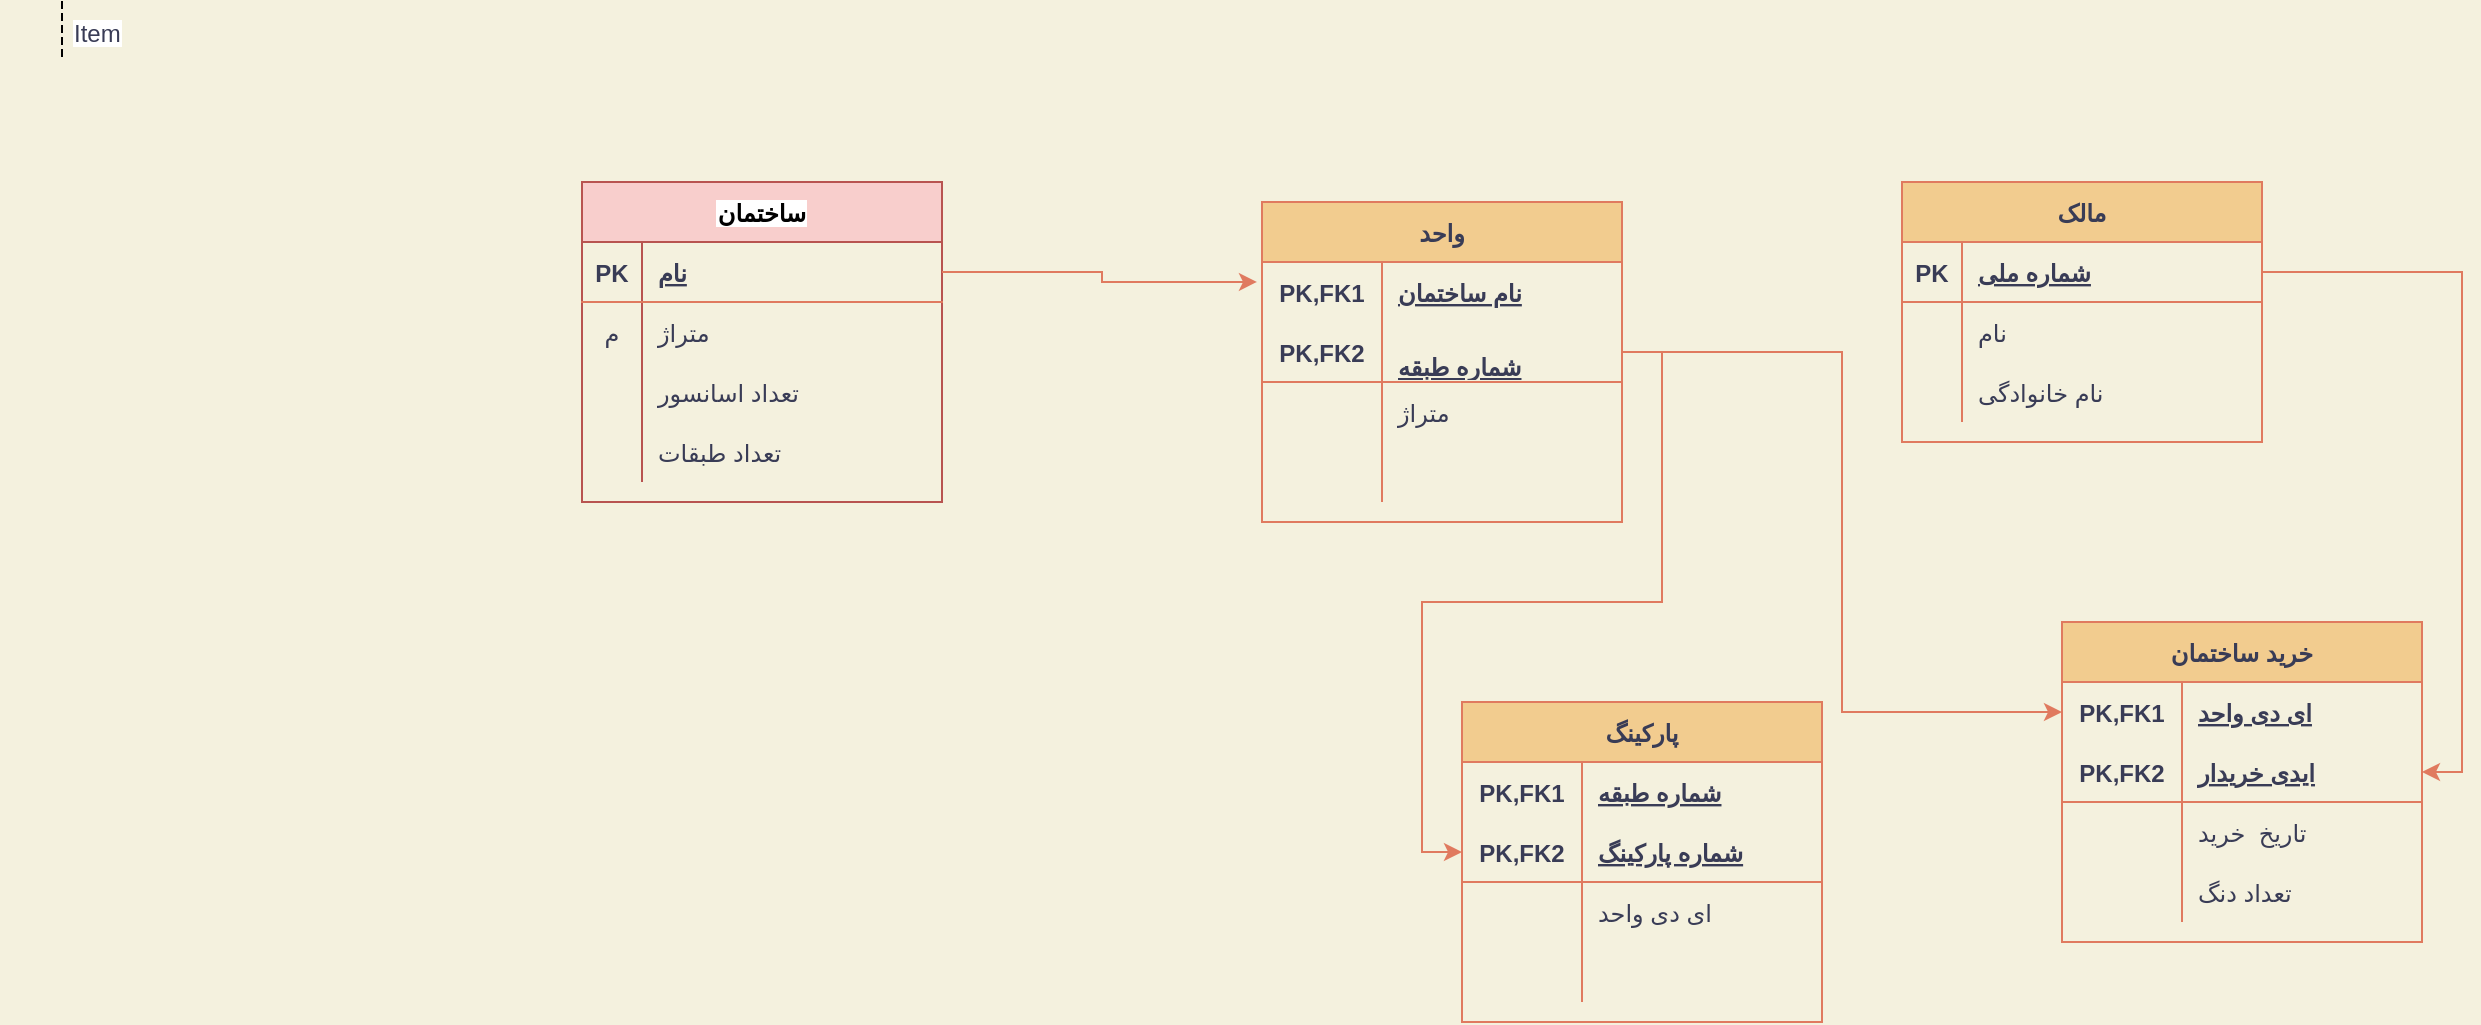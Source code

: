 <mxfile version="13.9.8" type="github">
  <diagram id="O9dZsdtczccSVJ54EmD-" name="Page-1">
    <mxGraphModel dx="1955" dy="1160" grid="1" gridSize="10" guides="1" tooltips="1" connect="1" arrows="1" fold="1" page="1" pageScale="1" pageWidth="850" pageHeight="1100" background="#F4F1DE" math="0" shadow="0">
      <root>
        <mxCell id="0" />
        <mxCell id="1" parent="0" />
        <mxCell id="uIhXe0ORPWUbSx18GIjx-66" value="ساختمان" style="shape=table;startSize=30;container=1;collapsible=1;childLayout=tableLayout;fixedRows=1;rowLines=0;fontStyle=1;align=center;resizeLast=1;fillColor=#f8cecc;strokeColor=#b85450;labelBackgroundColor=#ffffff;" vertex="1" parent="1">
          <mxGeometry x="310" y="160" width="180" height="160" as="geometry" />
        </mxCell>
        <mxCell id="uIhXe0ORPWUbSx18GIjx-67" value="" style="shape=partialRectangle;collapsible=0;dropTarget=0;pointerEvents=0;top=0;left=0;bottom=1;right=0;points=[[0,0.5],[1,0.5]];portConstraint=eastwest;fillColor=none;strokeColor=#E07A5F;fontColor=#393C56;" vertex="1" parent="uIhXe0ORPWUbSx18GIjx-66">
          <mxGeometry y="30" width="180" height="30" as="geometry" />
        </mxCell>
        <mxCell id="uIhXe0ORPWUbSx18GIjx-68" value="PK" style="shape=partialRectangle;connectable=0;top=0;left=0;bottom=0;right=0;fontStyle=1;overflow=hidden;fillColor=none;strokeColor=#E07A5F;fontColor=#393C56;" vertex="1" parent="uIhXe0ORPWUbSx18GIjx-67">
          <mxGeometry width="30" height="30" as="geometry" />
        </mxCell>
        <mxCell id="uIhXe0ORPWUbSx18GIjx-69" value="نام" style="shape=partialRectangle;connectable=0;top=0;left=0;bottom=0;right=0;align=left;spacingLeft=6;fontStyle=5;overflow=hidden;fillColor=none;strokeColor=#E07A5F;fontColor=#393C56;" vertex="1" parent="uIhXe0ORPWUbSx18GIjx-67">
          <mxGeometry x="30" width="150" height="30" as="geometry" />
        </mxCell>
        <mxCell id="uIhXe0ORPWUbSx18GIjx-70" value="" style="shape=partialRectangle;collapsible=0;dropTarget=0;pointerEvents=0;top=0;left=0;bottom=0;right=0;points=[[0,0.5],[1,0.5]];portConstraint=eastwest;fillColor=none;strokeColor=#E07A5F;fontColor=#393C56;" vertex="1" parent="uIhXe0ORPWUbSx18GIjx-66">
          <mxGeometry y="60" width="180" height="30" as="geometry" />
        </mxCell>
        <mxCell id="uIhXe0ORPWUbSx18GIjx-71" value="م" style="shape=partialRectangle;connectable=0;top=0;left=0;bottom=0;right=0;editable=1;overflow=hidden;fillColor=none;strokeColor=#E07A5F;fontColor=#393C56;" vertex="1" parent="uIhXe0ORPWUbSx18GIjx-70">
          <mxGeometry width="30" height="30" as="geometry" />
        </mxCell>
        <mxCell id="uIhXe0ORPWUbSx18GIjx-72" value="متراژ" style="shape=partialRectangle;connectable=0;top=0;left=0;bottom=0;right=0;align=left;spacingLeft=6;overflow=hidden;fillColor=none;strokeColor=#E07A5F;fontColor=#393C56;" vertex="1" parent="uIhXe0ORPWUbSx18GIjx-70">
          <mxGeometry x="30" width="150" height="30" as="geometry" />
        </mxCell>
        <mxCell id="uIhXe0ORPWUbSx18GIjx-73" value="" style="shape=partialRectangle;collapsible=0;dropTarget=0;pointerEvents=0;top=0;left=0;bottom=0;right=0;points=[[0,0.5],[1,0.5]];portConstraint=eastwest;fillColor=none;strokeColor=#E07A5F;fontColor=#393C56;" vertex="1" parent="uIhXe0ORPWUbSx18GIjx-66">
          <mxGeometry y="90" width="180" height="30" as="geometry" />
        </mxCell>
        <mxCell id="uIhXe0ORPWUbSx18GIjx-74" value="" style="shape=partialRectangle;connectable=0;top=0;left=0;bottom=0;right=0;editable=1;overflow=hidden;fillColor=none;strokeColor=#E07A5F;fontColor=#393C56;" vertex="1" parent="uIhXe0ORPWUbSx18GIjx-73">
          <mxGeometry width="30" height="30" as="geometry" />
        </mxCell>
        <mxCell id="uIhXe0ORPWUbSx18GIjx-75" value="تعداد اسانسور" style="shape=partialRectangle;connectable=0;top=0;left=0;bottom=0;right=0;align=left;spacingLeft=6;overflow=hidden;fillColor=none;strokeColor=#E07A5F;fontColor=#393C56;" vertex="1" parent="uIhXe0ORPWUbSx18GIjx-73">
          <mxGeometry x="30" width="150" height="30" as="geometry" />
        </mxCell>
        <mxCell id="uIhXe0ORPWUbSx18GIjx-76" value="" style="shape=partialRectangle;collapsible=0;dropTarget=0;pointerEvents=0;top=0;left=0;bottom=0;right=0;points=[[0,0.5],[1,0.5]];portConstraint=eastwest;fillColor=none;strokeColor=#E07A5F;fontColor=#393C56;" vertex="1" parent="uIhXe0ORPWUbSx18GIjx-66">
          <mxGeometry y="120" width="180" height="30" as="geometry" />
        </mxCell>
        <mxCell id="uIhXe0ORPWUbSx18GIjx-77" value="" style="shape=partialRectangle;connectable=0;top=0;left=0;bottom=0;right=0;editable=1;overflow=hidden;fillColor=none;strokeColor=#E07A5F;fontColor=#393C56;" vertex="1" parent="uIhXe0ORPWUbSx18GIjx-76">
          <mxGeometry width="30" height="30" as="geometry" />
        </mxCell>
        <mxCell id="uIhXe0ORPWUbSx18GIjx-78" value="تعداد طبقات" style="shape=partialRectangle;connectable=0;top=0;left=0;bottom=0;right=0;align=left;spacingLeft=6;overflow=hidden;fillColor=none;strokeColor=#E07A5F;fontColor=#393C56;" vertex="1" parent="uIhXe0ORPWUbSx18GIjx-76">
          <mxGeometry x="30" width="150" height="30" as="geometry" />
        </mxCell>
        <mxCell id="uIhXe0ORPWUbSx18GIjx-92" style="edgeStyle=orthogonalEdgeStyle;rounded=0;orthogonalLoop=1;jettySize=auto;html=1;exitX=1;exitY=0.5;exitDx=0;exitDy=0;entryX=-0.014;entryY=-0.667;entryDx=0;entryDy=0;labelBackgroundColor=#F4F1DE;strokeColor=#E07A5F;fontColor=#393C56;entryPerimeter=0;" edge="1" parent="1" source="uIhXe0ORPWUbSx18GIjx-67" target="uIhXe0ORPWUbSx18GIjx-110">
          <mxGeometry relative="1" as="geometry">
            <mxPoint x="610" y="265" as="targetPoint" />
          </mxGeometry>
        </mxCell>
        <mxCell id="uIhXe0ORPWUbSx18GIjx-93" value="مالک" style="shape=table;startSize=30;container=1;collapsible=1;childLayout=tableLayout;fixedRows=1;rowLines=0;fontStyle=1;align=center;resizeLast=1;fillColor=#F2CC8F;strokeColor=#E07A5F;fontColor=#393C56;" vertex="1" parent="1">
          <mxGeometry x="970" y="160" width="180" height="130" as="geometry" />
        </mxCell>
        <mxCell id="uIhXe0ORPWUbSx18GIjx-94" value="" style="shape=partialRectangle;collapsible=0;dropTarget=0;pointerEvents=0;fillColor=none;top=0;left=0;bottom=1;right=0;points=[[0,0.5],[1,0.5]];portConstraint=eastwest;strokeColor=#E07A5F;fontColor=#393C56;" vertex="1" parent="uIhXe0ORPWUbSx18GIjx-93">
          <mxGeometry y="30" width="180" height="30" as="geometry" />
        </mxCell>
        <mxCell id="uIhXe0ORPWUbSx18GIjx-95" value="PK" style="shape=partialRectangle;connectable=0;fillColor=none;top=0;left=0;bottom=0;right=0;fontStyle=1;overflow=hidden;strokeColor=#E07A5F;fontColor=#393C56;" vertex="1" parent="uIhXe0ORPWUbSx18GIjx-94">
          <mxGeometry width="30" height="30" as="geometry" />
        </mxCell>
        <mxCell id="uIhXe0ORPWUbSx18GIjx-96" value="شماره ملی" style="shape=partialRectangle;connectable=0;fillColor=none;top=0;left=0;bottom=0;right=0;align=left;spacingLeft=6;fontStyle=5;overflow=hidden;strokeColor=#E07A5F;fontColor=#393C56;" vertex="1" parent="uIhXe0ORPWUbSx18GIjx-94">
          <mxGeometry x="30" width="150" height="30" as="geometry" />
        </mxCell>
        <mxCell id="uIhXe0ORPWUbSx18GIjx-97" value="" style="shape=partialRectangle;collapsible=0;dropTarget=0;pointerEvents=0;fillColor=none;top=0;left=0;bottom=0;right=0;points=[[0,0.5],[1,0.5]];portConstraint=eastwest;strokeColor=#E07A5F;fontColor=#393C56;" vertex="1" parent="uIhXe0ORPWUbSx18GIjx-93">
          <mxGeometry y="60" width="180" height="30" as="geometry" />
        </mxCell>
        <mxCell id="uIhXe0ORPWUbSx18GIjx-98" value="" style="shape=partialRectangle;connectable=0;fillColor=none;top=0;left=0;bottom=0;right=0;editable=1;overflow=hidden;strokeColor=#E07A5F;fontColor=#393C56;" vertex="1" parent="uIhXe0ORPWUbSx18GIjx-97">
          <mxGeometry width="30" height="30" as="geometry" />
        </mxCell>
        <mxCell id="uIhXe0ORPWUbSx18GIjx-99" value="نام" style="shape=partialRectangle;connectable=0;fillColor=none;top=0;left=0;bottom=0;right=0;align=left;spacingLeft=6;overflow=hidden;strokeColor=#E07A5F;fontColor=#393C56;" vertex="1" parent="uIhXe0ORPWUbSx18GIjx-97">
          <mxGeometry x="30" width="150" height="30" as="geometry" />
        </mxCell>
        <mxCell id="uIhXe0ORPWUbSx18GIjx-100" value="" style="shape=partialRectangle;collapsible=0;dropTarget=0;pointerEvents=0;fillColor=none;top=0;left=0;bottom=0;right=0;points=[[0,0.5],[1,0.5]];portConstraint=eastwest;strokeColor=#E07A5F;fontColor=#393C56;" vertex="1" parent="uIhXe0ORPWUbSx18GIjx-93">
          <mxGeometry y="90" width="180" height="30" as="geometry" />
        </mxCell>
        <mxCell id="uIhXe0ORPWUbSx18GIjx-101" value="" style="shape=partialRectangle;connectable=0;fillColor=none;top=0;left=0;bottom=0;right=0;editable=1;overflow=hidden;strokeColor=#E07A5F;fontColor=#393C56;" vertex="1" parent="uIhXe0ORPWUbSx18GIjx-100">
          <mxGeometry width="30" height="30" as="geometry" />
        </mxCell>
        <mxCell id="uIhXe0ORPWUbSx18GIjx-102" value="نام خانوادگی" style="shape=partialRectangle;connectable=0;fillColor=none;top=0;left=0;bottom=0;right=0;align=left;spacingLeft=6;overflow=hidden;strokeColor=#E07A5F;fontColor=#393C56;" vertex="1" parent="uIhXe0ORPWUbSx18GIjx-100">
          <mxGeometry x="30" width="150" height="30" as="geometry" />
        </mxCell>
        <mxCell id="uIhXe0ORPWUbSx18GIjx-106" value="واحد" style="shape=table;startSize=30;container=1;collapsible=1;childLayout=tableLayout;fixedRows=1;rowLines=0;fontStyle=1;align=center;resizeLast=1;fillColor=#F2CC8F;strokeColor=#E07A5F;fontColor=#393C56;" vertex="1" parent="1">
          <mxGeometry x="650" y="170" width="180" height="160" as="geometry" />
        </mxCell>
        <mxCell id="uIhXe0ORPWUbSx18GIjx-107" value="" style="shape=partialRectangle;collapsible=0;dropTarget=0;pointerEvents=0;fillColor=none;top=0;left=0;bottom=0;right=0;points=[[0,0.5],[1,0.5]];portConstraint=eastwest;strokeColor=#E07A5F;fontColor=#393C56;" vertex="1" parent="uIhXe0ORPWUbSx18GIjx-106">
          <mxGeometry y="30" width="180" height="30" as="geometry" />
        </mxCell>
        <mxCell id="uIhXe0ORPWUbSx18GIjx-108" value="PK,FK1" style="shape=partialRectangle;connectable=0;fillColor=none;top=0;left=0;bottom=0;right=0;fontStyle=1;overflow=hidden;strokeColor=#E07A5F;fontColor=#393C56;" vertex="1" parent="uIhXe0ORPWUbSx18GIjx-107">
          <mxGeometry width="60" height="30" as="geometry" />
        </mxCell>
        <mxCell id="uIhXe0ORPWUbSx18GIjx-109" value="نام ساختمان" style="shape=partialRectangle;connectable=0;fillColor=none;top=0;left=0;bottom=0;right=0;align=left;spacingLeft=6;fontStyle=5;overflow=hidden;strokeColor=#E07A5F;fontColor=#393C56;" vertex="1" parent="uIhXe0ORPWUbSx18GIjx-107">
          <mxGeometry x="60" width="120" height="30" as="geometry" />
        </mxCell>
        <mxCell id="uIhXe0ORPWUbSx18GIjx-110" value="" style="shape=partialRectangle;collapsible=0;dropTarget=0;pointerEvents=0;fillColor=none;top=0;left=0;bottom=1;right=0;points=[[0,0.5],[1,0.5]];portConstraint=eastwest;strokeColor=#E07A5F;fontColor=#393C56;" vertex="1" parent="uIhXe0ORPWUbSx18GIjx-106">
          <mxGeometry y="60" width="180" height="30" as="geometry" />
        </mxCell>
        <mxCell id="uIhXe0ORPWUbSx18GIjx-111" value="PK,FK2" style="shape=partialRectangle;connectable=0;fillColor=none;top=0;left=0;bottom=0;right=0;fontStyle=1;overflow=hidden;strokeColor=#E07A5F;fontColor=#393C56;" vertex="1" parent="uIhXe0ORPWUbSx18GIjx-110">
          <mxGeometry width="60" height="30" as="geometry" />
        </mxCell>
        <mxCell id="uIhXe0ORPWUbSx18GIjx-112" value="&#xa;شماره طبقه" style="shape=partialRectangle;connectable=0;fillColor=none;top=0;left=0;bottom=0;right=0;align=left;spacingLeft=6;fontStyle=5;overflow=hidden;strokeColor=#E07A5F;fontColor=#393C56;" vertex="1" parent="uIhXe0ORPWUbSx18GIjx-110">
          <mxGeometry x="60" width="120" height="30" as="geometry" />
        </mxCell>
        <mxCell id="uIhXe0ORPWUbSx18GIjx-113" value="" style="shape=partialRectangle;collapsible=0;dropTarget=0;pointerEvents=0;fillColor=none;top=0;left=0;bottom=0;right=0;points=[[0,0.5],[1,0.5]];portConstraint=eastwest;strokeColor=#E07A5F;fontColor=#393C56;" vertex="1" parent="uIhXe0ORPWUbSx18GIjx-106">
          <mxGeometry y="90" width="180" height="30" as="geometry" />
        </mxCell>
        <mxCell id="uIhXe0ORPWUbSx18GIjx-114" value="" style="shape=partialRectangle;connectable=0;fillColor=none;top=0;left=0;bottom=0;right=0;editable=1;overflow=hidden;strokeColor=#E07A5F;fontColor=#393C56;" vertex="1" parent="uIhXe0ORPWUbSx18GIjx-113">
          <mxGeometry width="60" height="30" as="geometry" />
        </mxCell>
        <mxCell id="uIhXe0ORPWUbSx18GIjx-115" value="متراژ" style="shape=partialRectangle;connectable=0;fillColor=none;top=0;left=0;bottom=0;right=0;align=left;spacingLeft=6;overflow=hidden;strokeColor=#E07A5F;fontColor=#393C56;" vertex="1" parent="uIhXe0ORPWUbSx18GIjx-113">
          <mxGeometry x="60" width="120" height="30" as="geometry" />
        </mxCell>
        <mxCell id="uIhXe0ORPWUbSx18GIjx-116" value="" style="shape=partialRectangle;collapsible=0;dropTarget=0;pointerEvents=0;fillColor=none;top=0;left=0;bottom=0;right=0;points=[[0,0.5],[1,0.5]];portConstraint=eastwest;strokeColor=#E07A5F;fontColor=#393C56;" vertex="1" parent="uIhXe0ORPWUbSx18GIjx-106">
          <mxGeometry y="120" width="180" height="30" as="geometry" />
        </mxCell>
        <mxCell id="uIhXe0ORPWUbSx18GIjx-117" value="" style="shape=partialRectangle;connectable=0;fillColor=none;top=0;left=0;bottom=0;right=0;editable=1;overflow=hidden;strokeColor=#E07A5F;fontColor=#393C56;" vertex="1" parent="uIhXe0ORPWUbSx18GIjx-116">
          <mxGeometry width="60" height="30" as="geometry" />
        </mxCell>
        <mxCell id="uIhXe0ORPWUbSx18GIjx-118" value="" style="shape=partialRectangle;connectable=0;fillColor=none;top=0;left=0;bottom=0;right=0;align=left;spacingLeft=6;overflow=hidden;strokeColor=#E07A5F;fontColor=#393C56;" vertex="1" parent="uIhXe0ORPWUbSx18GIjx-116">
          <mxGeometry x="60" width="120" height="30" as="geometry" />
        </mxCell>
        <mxCell id="uIhXe0ORPWUbSx18GIjx-132" value="پارکینگ" style="shape=table;startSize=30;container=1;collapsible=1;childLayout=tableLayout;fixedRows=1;rowLines=0;fontStyle=1;align=center;resizeLast=1;fillColor=#F2CC8F;strokeColor=#E07A5F;fontColor=#393C56;" vertex="1" parent="1">
          <mxGeometry x="750" y="420" width="180" height="160" as="geometry" />
        </mxCell>
        <mxCell id="uIhXe0ORPWUbSx18GIjx-133" value="" style="shape=partialRectangle;collapsible=0;dropTarget=0;pointerEvents=0;fillColor=none;top=0;left=0;bottom=0;right=0;points=[[0,0.5],[1,0.5]];portConstraint=eastwest;strokeColor=#E07A5F;fontColor=#393C56;" vertex="1" parent="uIhXe0ORPWUbSx18GIjx-132">
          <mxGeometry y="30" width="180" height="30" as="geometry" />
        </mxCell>
        <mxCell id="uIhXe0ORPWUbSx18GIjx-134" value="PK,FK1" style="shape=partialRectangle;connectable=0;fillColor=none;top=0;left=0;bottom=0;right=0;fontStyle=1;overflow=hidden;strokeColor=#E07A5F;fontColor=#393C56;" vertex="1" parent="uIhXe0ORPWUbSx18GIjx-133">
          <mxGeometry width="60" height="30" as="geometry" />
        </mxCell>
        <mxCell id="uIhXe0ORPWUbSx18GIjx-135" value="شماره طبقه" style="shape=partialRectangle;connectable=0;fillColor=none;top=0;left=0;bottom=0;right=0;align=left;spacingLeft=6;fontStyle=5;overflow=hidden;strokeColor=#E07A5F;fontColor=#393C56;" vertex="1" parent="uIhXe0ORPWUbSx18GIjx-133">
          <mxGeometry x="60" width="120" height="30" as="geometry" />
        </mxCell>
        <mxCell id="uIhXe0ORPWUbSx18GIjx-136" value="" style="shape=partialRectangle;collapsible=0;dropTarget=0;pointerEvents=0;fillColor=none;top=0;left=0;bottom=1;right=0;points=[[0,0.5],[1,0.5]];portConstraint=eastwest;strokeColor=#E07A5F;fontColor=#393C56;" vertex="1" parent="uIhXe0ORPWUbSx18GIjx-132">
          <mxGeometry y="60" width="180" height="30" as="geometry" />
        </mxCell>
        <mxCell id="uIhXe0ORPWUbSx18GIjx-137" value="PK,FK2" style="shape=partialRectangle;connectable=0;fillColor=none;top=0;left=0;bottom=0;right=0;fontStyle=1;overflow=hidden;strokeColor=#E07A5F;fontColor=#393C56;" vertex="1" parent="uIhXe0ORPWUbSx18GIjx-136">
          <mxGeometry width="60" height="30" as="geometry" />
        </mxCell>
        <mxCell id="uIhXe0ORPWUbSx18GIjx-138" value="شماره پارکینگ" style="shape=partialRectangle;connectable=0;fillColor=none;top=0;left=0;bottom=0;right=0;align=left;spacingLeft=6;fontStyle=5;overflow=hidden;strokeColor=#E07A5F;fontColor=#393C56;" vertex="1" parent="uIhXe0ORPWUbSx18GIjx-136">
          <mxGeometry x="60" width="120" height="30" as="geometry" />
        </mxCell>
        <mxCell id="uIhXe0ORPWUbSx18GIjx-139" value="" style="shape=partialRectangle;collapsible=0;dropTarget=0;pointerEvents=0;fillColor=none;top=0;left=0;bottom=0;right=0;points=[[0,0.5],[1,0.5]];portConstraint=eastwest;strokeColor=#E07A5F;fontColor=#393C56;" vertex="1" parent="uIhXe0ORPWUbSx18GIjx-132">
          <mxGeometry y="90" width="180" height="30" as="geometry" />
        </mxCell>
        <mxCell id="uIhXe0ORPWUbSx18GIjx-140" value="" style="shape=partialRectangle;connectable=0;fillColor=none;top=0;left=0;bottom=0;right=0;editable=1;overflow=hidden;strokeColor=#E07A5F;fontColor=#393C56;" vertex="1" parent="uIhXe0ORPWUbSx18GIjx-139">
          <mxGeometry width="60" height="30" as="geometry" />
        </mxCell>
        <mxCell id="uIhXe0ORPWUbSx18GIjx-141" value="ای دی واحد" style="shape=partialRectangle;connectable=0;fillColor=none;top=0;left=0;bottom=0;right=0;align=left;spacingLeft=6;overflow=hidden;strokeColor=#E07A5F;fontColor=#393C56;" vertex="1" parent="uIhXe0ORPWUbSx18GIjx-139">
          <mxGeometry x="60" width="120" height="30" as="geometry" />
        </mxCell>
        <mxCell id="uIhXe0ORPWUbSx18GIjx-142" value="" style="shape=partialRectangle;collapsible=0;dropTarget=0;pointerEvents=0;fillColor=none;top=0;left=0;bottom=0;right=0;points=[[0,0.5],[1,0.5]];portConstraint=eastwest;strokeColor=#E07A5F;fontColor=#393C56;" vertex="1" parent="uIhXe0ORPWUbSx18GIjx-132">
          <mxGeometry y="120" width="180" height="30" as="geometry" />
        </mxCell>
        <mxCell id="uIhXe0ORPWUbSx18GIjx-143" value="" style="shape=partialRectangle;connectable=0;fillColor=none;top=0;left=0;bottom=0;right=0;editable=1;overflow=hidden;strokeColor=#E07A5F;fontColor=#393C56;" vertex="1" parent="uIhXe0ORPWUbSx18GIjx-142">
          <mxGeometry width="60" height="30" as="geometry" />
        </mxCell>
        <mxCell id="uIhXe0ORPWUbSx18GIjx-144" value="" style="shape=partialRectangle;connectable=0;fillColor=none;top=0;left=0;bottom=0;right=0;align=left;spacingLeft=6;overflow=hidden;strokeColor=#E07A5F;fontColor=#393C56;" vertex="1" parent="uIhXe0ORPWUbSx18GIjx-142">
          <mxGeometry x="60" width="120" height="30" as="geometry" />
        </mxCell>
        <mxCell id="uIhXe0ORPWUbSx18GIjx-145" style="edgeStyle=orthogonalEdgeStyle;rounded=0;orthogonalLoop=1;jettySize=auto;html=1;exitX=1;exitY=0.5;exitDx=0;exitDy=0;entryX=0;entryY=0.5;entryDx=0;entryDy=0;labelBackgroundColor=#F4F1DE;strokeColor=#E07A5F;fontColor=#393C56;" edge="1" parent="1" source="uIhXe0ORPWUbSx18GIjx-110" target="uIhXe0ORPWUbSx18GIjx-136">
          <mxGeometry relative="1" as="geometry" />
        </mxCell>
        <mxCell id="uIhXe0ORPWUbSx18GIjx-146" value="خرید ساختمان" style="shape=table;startSize=30;container=1;collapsible=1;childLayout=tableLayout;fixedRows=1;rowLines=0;fontStyle=1;align=center;resizeLast=1;fillColor=#F2CC8F;strokeColor=#E07A5F;fontColor=#393C56;" vertex="1" parent="1">
          <mxGeometry x="1050" y="380" width="180" height="160" as="geometry" />
        </mxCell>
        <mxCell id="uIhXe0ORPWUbSx18GIjx-147" value="" style="shape=partialRectangle;collapsible=0;dropTarget=0;pointerEvents=0;fillColor=none;top=0;left=0;bottom=0;right=0;points=[[0,0.5],[1,0.5]];portConstraint=eastwest;strokeColor=#E07A5F;fontColor=#393C56;" vertex="1" parent="uIhXe0ORPWUbSx18GIjx-146">
          <mxGeometry y="30" width="180" height="30" as="geometry" />
        </mxCell>
        <mxCell id="uIhXe0ORPWUbSx18GIjx-148" value="PK,FK1" style="shape=partialRectangle;connectable=0;fillColor=none;top=0;left=0;bottom=0;right=0;fontStyle=1;overflow=hidden;strokeColor=#E07A5F;fontColor=#393C56;" vertex="1" parent="uIhXe0ORPWUbSx18GIjx-147">
          <mxGeometry width="60" height="30" as="geometry" />
        </mxCell>
        <mxCell id="uIhXe0ORPWUbSx18GIjx-149" value="ای دی واحد" style="shape=partialRectangle;connectable=0;fillColor=none;top=0;left=0;bottom=0;right=0;align=left;spacingLeft=6;fontStyle=5;overflow=hidden;strokeColor=#E07A5F;fontColor=#393C56;" vertex="1" parent="uIhXe0ORPWUbSx18GIjx-147">
          <mxGeometry x="60" width="120" height="30" as="geometry" />
        </mxCell>
        <mxCell id="uIhXe0ORPWUbSx18GIjx-150" value="" style="shape=partialRectangle;collapsible=0;dropTarget=0;pointerEvents=0;fillColor=none;top=0;left=0;bottom=1;right=0;points=[[0,0.5],[1,0.5]];portConstraint=eastwest;strokeColor=#E07A5F;fontColor=#393C56;" vertex="1" parent="uIhXe0ORPWUbSx18GIjx-146">
          <mxGeometry y="60" width="180" height="30" as="geometry" />
        </mxCell>
        <mxCell id="uIhXe0ORPWUbSx18GIjx-151" value="PK,FK2" style="shape=partialRectangle;connectable=0;fillColor=none;top=0;left=0;bottom=0;right=0;fontStyle=1;overflow=hidden;strokeColor=#E07A5F;fontColor=#393C56;" vertex="1" parent="uIhXe0ORPWUbSx18GIjx-150">
          <mxGeometry width="60" height="30" as="geometry" />
        </mxCell>
        <mxCell id="uIhXe0ORPWUbSx18GIjx-152" value="ایدی خریدار" style="shape=partialRectangle;connectable=0;fillColor=none;top=0;left=0;bottom=0;right=0;align=left;spacingLeft=6;fontStyle=5;overflow=hidden;strokeColor=#E07A5F;fontColor=#393C56;" vertex="1" parent="uIhXe0ORPWUbSx18GIjx-150">
          <mxGeometry x="60" width="120" height="30" as="geometry" />
        </mxCell>
        <mxCell id="uIhXe0ORPWUbSx18GIjx-153" value="" style="shape=partialRectangle;collapsible=0;dropTarget=0;pointerEvents=0;fillColor=none;top=0;left=0;bottom=0;right=0;points=[[0,0.5],[1,0.5]];portConstraint=eastwest;strokeColor=#E07A5F;fontColor=#393C56;" vertex="1" parent="uIhXe0ORPWUbSx18GIjx-146">
          <mxGeometry y="90" width="180" height="30" as="geometry" />
        </mxCell>
        <mxCell id="uIhXe0ORPWUbSx18GIjx-154" value="" style="shape=partialRectangle;connectable=0;fillColor=none;top=0;left=0;bottom=0;right=0;editable=1;overflow=hidden;strokeColor=#E07A5F;fontColor=#393C56;" vertex="1" parent="uIhXe0ORPWUbSx18GIjx-153">
          <mxGeometry width="60" height="30" as="geometry" />
        </mxCell>
        <mxCell id="uIhXe0ORPWUbSx18GIjx-155" value="تاریخ  خرید" style="shape=partialRectangle;connectable=0;fillColor=none;top=0;left=0;bottom=0;right=0;align=left;spacingLeft=6;overflow=hidden;strokeColor=#E07A5F;fontColor=#393C56;" vertex="1" parent="uIhXe0ORPWUbSx18GIjx-153">
          <mxGeometry x="60" width="120" height="30" as="geometry" />
        </mxCell>
        <mxCell id="uIhXe0ORPWUbSx18GIjx-156" value="" style="shape=partialRectangle;collapsible=0;dropTarget=0;pointerEvents=0;fillColor=none;top=0;left=0;bottom=0;right=0;points=[[0,0.5],[1,0.5]];portConstraint=eastwest;strokeColor=#E07A5F;fontColor=#393C56;" vertex="1" parent="uIhXe0ORPWUbSx18GIjx-146">
          <mxGeometry y="120" width="180" height="30" as="geometry" />
        </mxCell>
        <mxCell id="uIhXe0ORPWUbSx18GIjx-157" value="" style="shape=partialRectangle;connectable=0;fillColor=none;top=0;left=0;bottom=0;right=0;editable=1;overflow=hidden;strokeColor=#E07A5F;fontColor=#393C56;" vertex="1" parent="uIhXe0ORPWUbSx18GIjx-156">
          <mxGeometry width="60" height="30" as="geometry" />
        </mxCell>
        <mxCell id="uIhXe0ORPWUbSx18GIjx-158" value="تعداد دنگ" style="shape=partialRectangle;connectable=0;fillColor=none;top=0;left=0;bottom=0;right=0;align=left;spacingLeft=6;overflow=hidden;strokeColor=#E07A5F;fontColor=#393C56;" vertex="1" parent="uIhXe0ORPWUbSx18GIjx-156">
          <mxGeometry x="60" width="120" height="30" as="geometry" />
        </mxCell>
        <mxCell id="uIhXe0ORPWUbSx18GIjx-159" style="edgeStyle=orthogonalEdgeStyle;rounded=0;orthogonalLoop=1;jettySize=auto;html=1;exitX=1;exitY=0.5;exitDx=0;exitDy=0;entryX=1;entryY=0.5;entryDx=0;entryDy=0;labelBackgroundColor=#F4F1DE;strokeColor=#E07A5F;fontColor=#393C56;" edge="1" parent="1" source="uIhXe0ORPWUbSx18GIjx-94" target="uIhXe0ORPWUbSx18GIjx-150">
          <mxGeometry relative="1" as="geometry" />
        </mxCell>
        <mxCell id="uIhXe0ORPWUbSx18GIjx-160" style="edgeStyle=orthogonalEdgeStyle;rounded=0;orthogonalLoop=1;jettySize=auto;html=1;exitX=1;exitY=0.5;exitDx=0;exitDy=0;entryX=0;entryY=0.5;entryDx=0;entryDy=0;labelBackgroundColor=#F4F1DE;strokeColor=#E07A5F;fontColor=#393C56;" edge="1" parent="1" source="uIhXe0ORPWUbSx18GIjx-110" target="uIhXe0ORPWUbSx18GIjx-147">
          <mxGeometry relative="1" as="geometry" />
        </mxCell>
        <mxCell id="uIhXe0ORPWUbSx18GIjx-165" value="Item" style="shape=partialRectangle;fillColor=none;align=left;verticalAlign=middle;strokeColor=none;spacingLeft=34;rotatable=0;points=[[0,0.5],[1,0.5]];portConstraint=eastwest;dropTarget=0;rounded=0;labelBackgroundColor=#ffffff;sketch=0;fontColor=#393C56;" vertex="1" parent="1">
          <mxGeometry x="20" y="70" width="90" height="30" as="geometry" />
        </mxCell>
        <mxCell id="uIhXe0ORPWUbSx18GIjx-166" value="" style="shape=partialRectangle;top=0;left=0;bottom=0;fillColor=none;stokeWidth=1;dashed=1;align=left;verticalAlign=middle;spacingLeft=4;spacingRight=4;overflow=hidden;rotatable=0;points=[];portConstraint=eastwest;part=1;" vertex="1" connectable="0" parent="uIhXe0ORPWUbSx18GIjx-165">
          <mxGeometry width="30" height="30" as="geometry" />
        </mxCell>
      </root>
    </mxGraphModel>
  </diagram>
</mxfile>
